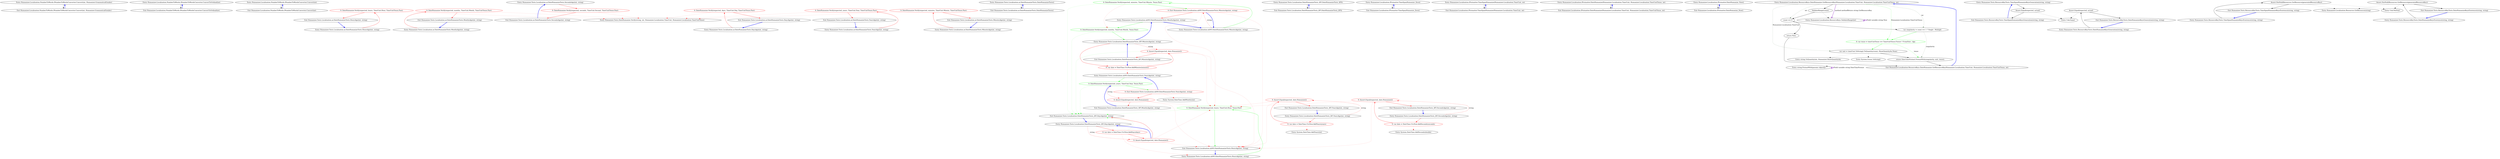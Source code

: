 digraph  {
m0_2 [cluster="Humanizer.Localisation.NumberToWords.INumberToWordsConverter.Convert(int, Humanizer.GrammaticalGender)", file="DateHumanizeExtensions.cs", label="Entry Humanizer.Localisation.NumberToWords.INumberToWordsConverter.Convert(int, Humanizer.GrammaticalGender)", span="22-22"];
m0_3 [cluster="Humanizer.Localisation.NumberToWords.INumberToWordsConverter.Convert(int, Humanizer.GrammaticalGender)", file="DateHumanizeExtensions.cs", label="Exit Humanizer.Localisation.NumberToWords.INumberToWordsConverter.Convert(int, Humanizer.GrammaticalGender)", span="22-22"];
m0_4 [cluster="Humanizer.Localisation.NumberToWords.INumberToWordsConverter.ConvertToOrdinal(int)", file="DateHumanizeExtensions.cs", label="Entry Humanizer.Localisation.NumberToWords.INumberToWordsConverter.ConvertToOrdinal(int)", span="29-29"];
m0_5 [cluster="Humanizer.Localisation.NumberToWords.INumberToWordsConverter.ConvertToOrdinal(int)", file="DateHumanizeExtensions.cs", label="Exit Humanizer.Localisation.NumberToWords.INumberToWordsConverter.ConvertToOrdinal(int)", span="29-29"];
m0_0 [cluster="Humanizer.Localisation.NumberToWords.INumberToWordsConverter.Convert(int)", file="DateHumanizeExtensions.cs", label="Entry Humanizer.Localisation.NumberToWords.INumberToWordsConverter.Convert(int)", span="12-12"];
m0_1 [cluster="Humanizer.Localisation.NumberToWords.INumberToWordsConverter.Convert(int)", file="DateHumanizeExtensions.cs", label="Exit Humanizer.Localisation.NumberToWords.INumberToWordsConverter.Convert(int)", span="12-12"];
m1_15 [cluster="Humanizer.Tests.Localisation.ar.DateHumanizeTests.SecondsAgo(int, string)", file="DateHumanizeTests.cs", label="Entry Humanizer.Tests.Localisation.ar.DateHumanizeTests.SecondsAgo(int, string)", span="55-55"];
m1_16 [cluster="Humanizer.Tests.Localisation.ar.DateHumanizeTests.SecondsAgo(int, string)", color=red, community=0, file="DateHumanizeTests.cs", label="0: DateHumanize.Verify(expected, seconds, TimeUnit.Second, TimeUnitTense.Past)", span="57-57"];
m1_17 [cluster="Humanizer.Tests.Localisation.ar.DateHumanizeTests.SecondsAgo(int, string)", file="DateHumanizeTests.cs", label="Exit Humanizer.Tests.Localisation.ar.DateHumanizeTests.SecondsAgo(int, string)", span="55-55"];
m1_6 [cluster="Humanizer.Tests.Localisation.ar.DateHumanizeTests.HoursAgo(int, string)", file="DateHumanizeTests.cs", label="Entry Humanizer.Tests.Localisation.ar.DateHumanizeTests.HoursAgo(int, string)", span="25-25"];
m1_7 [cluster="Humanizer.Tests.Localisation.ar.DateHumanizeTests.HoursAgo(int, string)", color=red, community=0, file="DateHumanizeTests.cs", label="0: DateHumanize.Verify(expected, hours, TimeUnit.Hour, TimeUnitTense.Past)", span="27-27"];
m1_8 [cluster="Humanizer.Tests.Localisation.ar.DateHumanizeTests.HoursAgo(int, string)", file="DateHumanizeTests.cs", label="Exit Humanizer.Tests.Localisation.ar.DateHumanizeTests.HoursAgo(int, string)", span="25-25"];
m1_12 [cluster="Humanizer.Tests.Localisation.ar.DateHumanizeTests.MonthsAgo(int, string)", file="DateHumanizeTests.cs", label="Entry Humanizer.Tests.Localisation.ar.DateHumanizeTests.MonthsAgo(int, string)", span="45-45"];
m1_13 [cluster="Humanizer.Tests.Localisation.ar.DateHumanizeTests.MonthsAgo(int, string)", color=red, community=0, file="DateHumanizeTests.cs", label="0: DateHumanize.Verify(expected, months, TimeUnit.Month, TimeUnitTense.Past)", span="47-47"];
m1_14 [cluster="Humanizer.Tests.Localisation.ar.DateHumanizeTests.MonthsAgo(int, string)", file="DateHumanizeTests.cs", label="Exit Humanizer.Tests.Localisation.ar.DateHumanizeTests.MonthsAgo(int, string)", span="45-45"];
m1_2 [cluster="Humanizer.Tests.Localisation.ar.DateHumanizeTests.DaysAgo(int, string)", file="DateHumanizeTests.cs", label="Entry Humanizer.Tests.Localisation.ar.DateHumanizeTests.DaysAgo(int, string)", span="15-15"];
m1_3 [cluster="Humanizer.Tests.Localisation.ar.DateHumanizeTests.DaysAgo(int, string)", color=red, community=0, file="DateHumanizeTests.cs", label="0: DateHumanize.Verify(expected, days, TimeUnit.Day, TimeUnitTense.Past)", span="17-17"];
m1_4 [cluster="Humanizer.Tests.Localisation.ar.DateHumanizeTests.DaysAgo(int, string)", file="DateHumanizeTests.cs", label="Exit Humanizer.Tests.Localisation.ar.DateHumanizeTests.DaysAgo(int, string)", span="15-15"];
m1_18 [cluster="Humanizer.Tests.Localisation.ar.DateHumanizeTests.YearsAgo(int, string)", file="DateHumanizeTests.cs", label="Entry Humanizer.Tests.Localisation.ar.DateHumanizeTests.YearsAgo(int, string)", span="65-65"];
m1_19 [cluster="Humanizer.Tests.Localisation.ar.DateHumanizeTests.YearsAgo(int, string)", color=red, community=0, file="DateHumanizeTests.cs", label="0: DateHumanize.Verify(expected, years, TimeUnit.Year, TimeUnitTense.Past)", span="67-67"];
m1_20 [cluster="Humanizer.Tests.Localisation.ar.DateHumanizeTests.YearsAgo(int, string)", file="DateHumanizeTests.cs", label="Exit Humanizer.Tests.Localisation.ar.DateHumanizeTests.YearsAgo(int, string)", span="65-65"];
m1_9 [cluster="Humanizer.Tests.Localisation.ar.DateHumanizeTests.MinutesAgo(int, string)", file="DateHumanizeTests.cs", label="Entry Humanizer.Tests.Localisation.ar.DateHumanizeTests.MinutesAgo(int, string)", span="35-35"];
m1_10 [cluster="Humanizer.Tests.Localisation.ar.DateHumanizeTests.MinutesAgo(int, string)", color=red, community=0, file="DateHumanizeTests.cs", label="0: DateHumanize.Verify(expected, minutes, TimeUnit.Minute, TimeUnitTense.Past)", span="37-37"];
m1_11 [cluster="Humanizer.Tests.Localisation.ar.DateHumanizeTests.MinutesAgo(int, string)", file="DateHumanizeTests.cs", label="Exit Humanizer.Tests.Localisation.ar.DateHumanizeTests.MinutesAgo(int, string)", span="35-35"];
m1_0 [cluster="Humanizer.Tests.Localisation.ar.DateHumanizeTests.DateHumanizeTests()", file="DateHumanizeTests.cs", label="Entry Humanizer.Tests.Localisation.ar.DateHumanizeTests.DateHumanizeTests()", span="7-7"];
m1_1 [cluster="Humanizer.Tests.Localisation.ar.DateHumanizeTests.DateHumanizeTests()", file="DateHumanizeTests.cs", label="Exit Humanizer.Tests.Localisation.ar.DateHumanizeTests.DateHumanizeTests()", span="7-7"];
m1_5 [cluster="Humanizer.Tests.DateHumanize.Verify(string, int, Humanizer.Localisation.TimeUnit, Humanizer.Localisation.TimeUnitTense)", file="DateHumanizeTests.cs", label="Entry Humanizer.Tests.DateHumanize.Verify(string, int, Humanizer.Localisation.TimeUnit, Humanizer.Localisation.TimeUnitTense)", span="27-27"];
m2_7 [cluster="Humanizer.Tests.Localisation.nbNO.DateHumanizeTests.HoursAgo(int, string)", color=green, community=0, file="DateHumanizeTests.fi-FI.cs", label="0: DateHumanize.Verify(expected, hours, TimeUnit.Hour, Tense.Past)", span="29-29"];
m2_18 [cluster="Humanizer.Tests.Localisation.nbNO.DateHumanizeTests.YearsAgo(int, string)", file="DateHumanizeTests.fi-FI.cs", label="Entry Humanizer.Tests.Localisation.nbNO.DateHumanizeTests.YearsAgo(int, string)", span="67-67"];
m2_28 [cluster="System.DateTime.AddSeconds(double)", file="DateHumanizeTests.fi-FI.cs", label="Entry System.DateTime.AddSeconds(double)", span="0-0"];
m2_2 [cluster="Humanizer.Tests.Localisation.DateHumanizeTests_fiFI.DaysAgo(int, string)", file="DateHumanizeTests.fi-FI.cs", label="Entry Humanizer.Tests.Localisation.DateHumanizeTests_fiFI.DaysAgo(int, string)", span="18-18"];
m2_3 [cluster="Humanizer.Tests.Localisation.DateHumanizeTests_fiFI.DaysAgo(int, string)", color=red, community=0, file="DateHumanizeTests.fi-FI.cs", label="0: var date = DateTime.UtcNow.AddDays(days)", span="20-20"];
m2_4 [cluster="Humanizer.Tests.Localisation.DateHumanizeTests_fiFI.DaysAgo(int, string)", color=red, community=0, file="DateHumanizeTests.fi-FI.cs", label="0: Assert.Equal(expected, date.Humanize())", span="21-21"];
m2_8 [cluster="Humanizer.Tests.Localisation.nbNO.DateHumanizeTests.HoursAgo(int, string)", file="DateHumanizeTests.fi-FI.cs", label="Exit Humanizer.Tests.Localisation.nbNO.DateHumanizeTests.HoursAgo(int, string)", span="27-27"];
m2_9 [cluster="Humanizer.Tests.Localisation.nbNO.DateHumanizeTests.MinutesAgo(int, string)", file="DateHumanizeTests.fi-FI.cs", label="Entry Humanizer.Tests.Localisation.nbNO.DateHumanizeTests.MinutesAgo(int, string)", span="37-37"];
m2_10 [cluster="Humanizer.Tests.Localisation.nbNO.DateHumanizeTests.MinutesAgo(int, string)", color=green, community=0, file="DateHumanizeTests.fi-FI.cs", label="0: DateHumanize.Verify(expected, minutes, TimeUnit.Minute, Tense.Past)", span="39-39"];
m2_11 [cluster="Humanizer.Tests.Localisation.nbNO.DateHumanizeTests.MinutesAgo(int, string)", color=red, community=0, file="DateHumanizeTests.fi-FI.cs", label="0: Exit Humanizer.Tests.Localisation.nbNO.DateHumanizeTests.MinutesAgo(int, string)", span="37-37"];
m2_12 [cluster="Humanizer.Tests.Localisation.nbNO.DateHumanizeTests.MonthsAgo(int, string)", file="DateHumanizeTests.fi-FI.cs", label="Entry Humanizer.Tests.Localisation.nbNO.DateHumanizeTests.MonthsAgo(int, string)", span="47-47"];
m2_29 [cluster="Humanizer.Tests.Localisation.DateHumanizeTests_fiFI.YearsAgo(int, string)", file="DateHumanizeTests.fi-FI.cs", label="Entry Humanizer.Tests.Localisation.DateHumanizeTests_fiFI.YearsAgo(int, string)", span="73-73"];
m2_30 [cluster="Humanizer.Tests.Localisation.DateHumanizeTests_fiFI.YearsAgo(int, string)", color=red, community=0, file="DateHumanizeTests.fi-FI.cs", label="0: var date = DateTime.UtcNow.AddYears(years)", span="75-75"];
m2_31 [cluster="Humanizer.Tests.Localisation.DateHumanizeTests_fiFI.YearsAgo(int, string)", color=red, community=0, file="DateHumanizeTests.fi-FI.cs", label="0: Assert.Equal(expected, date.Humanize())", span="76-76"];
m2_32 [cluster="Humanizer.Tests.Localisation.DateHumanizeTests_fiFI.YearsAgo(int, string)", file="DateHumanizeTests.fi-FI.cs", label="Exit Humanizer.Tests.Localisation.DateHumanizeTests_fiFI.YearsAgo(int, string)", span="73-73"];
m2_15 [cluster="Humanizer.Tests.Localisation.DateHumanizeTests_fiFI.MinutesAgo(int, string)", color=red, community=0, file="DateHumanizeTests.fi-FI.cs", label="0: var date = DateTime.UtcNow.AddMinutes(minutes)", span="42-42"];
m2_16 [cluster="Humanizer.Tests.Localisation.DateHumanizeTests_fiFI.MinutesAgo(int, string)", color=red, community=0, file="DateHumanizeTests.fi-FI.cs", label="0: Assert.Equal(expected, date.Humanize())", span="43-43"];
m2_17 [cluster="Humanizer.Tests.Localisation.DateHumanizeTests_fiFI.MinutesAgo(int, string)", file="DateHumanizeTests.fi-FI.cs", label="Exit Humanizer.Tests.Localisation.DateHumanizeTests_fiFI.MinutesAgo(int, string)", span="40-40"];
m2_5 [cluster="Humanizer.Tests.Localisation.DateHumanizeTests_fiFI.DaysAgo(int, string)", file="DateHumanizeTests.fi-FI.cs", label="Exit Humanizer.Tests.Localisation.DateHumanizeTests_fiFI.DaysAgo(int, string)", span="18-18"];
m2_19 [cluster="Humanizer.Tests.Localisation.nbNO.DateHumanizeTests.YearsAgo(int, string)", color=green, community=0, file="DateHumanizeTests.fi-FI.cs", label="0: DateHumanize.Verify(expected, years, TimeUnit.Year, Tense.Past)", span="69-69"];
m2_20 [cluster="Humanizer.Tests.Localisation.nbNO.DateHumanizeTests.YearsAgo(int, string)", color=red, community=0, file="DateHumanizeTests.fi-FI.cs", label="0: Exit Humanizer.Tests.Localisation.nbNO.DateHumanizeTests.YearsAgo(int, string)", span="67-67"];
m2_21 [cluster="Humanizer.Tests.Localisation.DateHumanizeTests_fiFI.MonthsAgo(int, string)", color=red, community=0, file="DateHumanizeTests.fi-FI.cs", label="0: Assert.Equal(expected, date.Humanize())", span="54-54"];
m2_22 [cluster="Humanizer.Tests.Localisation.DateHumanizeTests_fiFI.MonthsAgo(int, string)", file="DateHumanizeTests.fi-FI.cs", label="Exit Humanizer.Tests.Localisation.DateHumanizeTests_fiFI.MonthsAgo(int, string)", span="51-51"];
m2_6 [cluster="Humanizer.Tests.Localisation.nbNO.DateHumanizeTests.HoursAgo(int, string)", file="DateHumanizeTests.fi-FI.cs", label="Entry Humanizer.Tests.Localisation.nbNO.DateHumanizeTests.HoursAgo(int, string)", span="27-27"];
m2_23 [cluster="System.DateTime.AddMonths(int)", file="DateHumanizeTests.fi-FI.cs", label="Entry System.DateTime.AddMonths(int)", span="0-0"];
m2_0 [cluster="Humanizer.Tests.Localisation.DateHumanizeTests_fiFI.DateHumanizeTests_fiFI()", file="DateHumanizeTests.fi-FI.cs", label="Entry Humanizer.Tests.Localisation.DateHumanizeTests_fiFI.DateHumanizeTests_fiFI()", span="8-8"];
m2_1 [cluster="Humanizer.Tests.Localisation.DateHumanizeTests_fiFI.DateHumanizeTests_fiFI()", file="DateHumanizeTests.fi-FI.cs", label="Exit Humanizer.Tests.Localisation.DateHumanizeTests_fiFI.DateHumanizeTests_fiFI()", span="8-8"];
m2_24 [cluster="Humanizer.Tests.Localisation.DateHumanizeTests_fiFI.SecondsAgo(int, string)", file="DateHumanizeTests.fi-FI.cs", label="Entry Humanizer.Tests.Localisation.DateHumanizeTests_fiFI.SecondsAgo(int, string)", span="62-62"];
m2_25 [cluster="Humanizer.Tests.Localisation.DateHumanizeTests_fiFI.SecondsAgo(int, string)", color=red, community=0, file="DateHumanizeTests.fi-FI.cs", label="0: var date = DateTime.UtcNow.AddSeconds(seconds)", span="64-64"];
m2_26 [cluster="Humanizer.Tests.Localisation.DateHumanizeTests_fiFI.SecondsAgo(int, string)", color=red, community=0, file="DateHumanizeTests.fi-FI.cs", label="0: Assert.Equal(expected, date.Humanize())", span="65-65"];
m2_27 [cluster="Humanizer.Tests.Localisation.DateHumanizeTests_fiFI.SecondsAgo(int, string)", file="DateHumanizeTests.fi-FI.cs", label="Exit Humanizer.Tests.Localisation.DateHumanizeTests_fiFI.SecondsAgo(int, string)", span="62-62"];
m2_13 [cluster="Humanizer.Tests.Localisation.nbNO.DateHumanizeTests.MonthsAgo(int, string)", color=green, community=0, file="DateHumanizeTests.fi-FI.cs", label="0: DateHumanize.Verify(expected, months, TimeUnit.Month, Tense.Past)", span="49-49"];
m2_14 [cluster="Humanizer.Tests.Localisation.DateHumanizeTests_fiFI.MinutesAgo(int, string)", file="DateHumanizeTests.fi-FI.cs", label="Entry Humanizer.Tests.Localisation.DateHumanizeTests_fiFI.MinutesAgo(int, string)", span="40-40"];
m2_33 [cluster="System.DateTime.AddYears(int)", file="DateHumanizeTests.fi-FI.cs", label="Entry System.DateTime.AddYears(int)", span="0-0"];
m4_4 [cluster="Humanizer.Localisation.IFormatter.TimeSpanHumanize_Zero()", file="IFormatter.cs", label="Entry Humanizer.Localisation.IFormatter.TimeSpanHumanize_Zero()", span="12-12"];
m4_5 [cluster="Humanizer.Localisation.IFormatter.TimeSpanHumanize_Zero()", file="IFormatter.cs", label="Exit Humanizer.Localisation.IFormatter.TimeSpanHumanize_Zero()", span="12-12"];
m4_6 [cluster="Humanizer.Localisation.IFormatter.TimeSpanHumanize(Humanizer.Localisation.TimeUnit, int)", file="IFormatter.cs", label="Entry Humanizer.Localisation.IFormatter.TimeSpanHumanize(Humanizer.Localisation.TimeUnit, int)", span="13-13"];
m4_7 [cluster="Humanizer.Localisation.IFormatter.TimeSpanHumanize(Humanizer.Localisation.TimeUnit, int)", file="IFormatter.cs", label="Exit Humanizer.Localisation.IFormatter.TimeSpanHumanize(Humanizer.Localisation.TimeUnit, int)", span="13-13"];
m4_2 [cluster="Humanizer.Localisation.IFormatter.DateHumanize(Humanizer.Localisation.TimeUnit, Humanizer.Localisation.TimeUnitTense, int)", file="IFormatter.cs", label="Entry Humanizer.Localisation.IFormatter.DateHumanize(Humanizer.Localisation.TimeUnit, Humanizer.Localisation.TimeUnitTense, int)", span="10-10"];
m4_3 [cluster="Humanizer.Localisation.IFormatter.DateHumanize(Humanizer.Localisation.TimeUnit, Humanizer.Localisation.TimeUnitTense, int)", file="IFormatter.cs", label="Exit Humanizer.Localisation.IFormatter.DateHumanize(Humanizer.Localisation.TimeUnit, Humanizer.Localisation.TimeUnitTense, int)", span="10-10"];
m4_0 [cluster="Humanizer.Localisation.IFormatter.DateHumanize_Now()", file="IFormatter.cs", label="Entry Humanizer.Localisation.IFormatter.DateHumanize_Now()", span="9-9"];
m4_1 [cluster="Humanizer.Localisation.IFormatter.DateHumanize_Now()", file="IFormatter.cs", label="Exit Humanizer.Localisation.IFormatter.DateHumanize_Now()", span="9-9"];
m5_9 [cluster="Humanizer.Localisation.ResourceKeys.ValidateRange(int)", file="ResourceKeys.DateHumanize.cs", label="Entry Humanizer.Localisation.ResourceKeys.ValidateRange(int)", span="9-9"];
m5_11 [cluster="string.ToQuantity(int, Humanizer.ShowQuantityAs)", file="ResourceKeys.DateHumanize.cs", label="Entry string.ToQuantity(int, Humanizer.ShowQuantityAs)", span="25-25"];
m5_0 [cluster="Humanizer.Localisation.ResourceKeys.DateHumanize.GetResourceKey(Humanizer.Localisation.TimeUnit, Humanizer.Localisation.TimeUnitTense, int)", file="ResourceKeys.DateHumanize.cs", label="Entry Humanizer.Localisation.ResourceKeys.DateHumanize.GetResourceKey(Humanizer.Localisation.TimeUnit, Humanizer.Localisation.TimeUnitTense, int)", span="27-27"];
m5_5 [cluster="Humanizer.Localisation.ResourceKeys.DateHumanize.GetResourceKey(Humanizer.Localisation.TimeUnit, Humanizer.Localisation.TimeUnitTense, int)", color=green, community=0, file="ResourceKeys.DateHumanize.cs", label="0: var tense = timeUnitTense == TimeUnitTense.Future ? FromNow : Ago", span="35-35"];
m5_4 [cluster="Humanizer.Localisation.ResourceKeys.DateHumanize.GetResourceKey(Humanizer.Localisation.TimeUnit, Humanizer.Localisation.TimeUnitTense, int)", file="ResourceKeys.DateHumanize.cs", label="var singularity = count == 1 ? Single : Multiple", span="34-34"];
m5_6 [cluster="Humanizer.Localisation.ResourceKeys.DateHumanize.GetResourceKey(Humanizer.Localisation.TimeUnit, Humanizer.Localisation.TimeUnitTense, int)", file="ResourceKeys.DateHumanize.cs", label="var unit = timeUnit.ToString().ToQuantity(count, ShowQuantityAs.None)", span="36-36"];
m5_7 [cluster="Humanizer.Localisation.ResourceKeys.DateHumanize.GetResourceKey(Humanizer.Localisation.TimeUnit, Humanizer.Localisation.TimeUnitTense, int)", file="ResourceKeys.DateHumanize.cs", label="return DateTimeFormat.FormatWith(singularity, unit, tense);", span="37-37"];
m5_1 [cluster="Humanizer.Localisation.ResourceKeys.DateHumanize.GetResourceKey(Humanizer.Localisation.TimeUnit, Humanizer.Localisation.TimeUnitTense, int)", file="ResourceKeys.DateHumanize.cs", label="ValidateRange(count)", span="29-29"];
m5_2 [cluster="Humanizer.Localisation.ResourceKeys.DateHumanize.GetResourceKey(Humanizer.Localisation.TimeUnit, Humanizer.Localisation.TimeUnitTense, int)", file="ResourceKeys.DateHumanize.cs", label="count == 0", span="31-31"];
m5_3 [cluster="Humanizer.Localisation.ResourceKeys.DateHumanize.GetResourceKey(Humanizer.Localisation.TimeUnit, Humanizer.Localisation.TimeUnitTense, int)", file="ResourceKeys.DateHumanize.cs", label="return Now;", span="32-32"];
m5_8 [cluster="Humanizer.Localisation.ResourceKeys.DateHumanize.GetResourceKey(Humanizer.Localisation.TimeUnit, Humanizer.Localisation.TimeUnitTense, int)", file="ResourceKeys.DateHumanize.cs", label="Exit Humanizer.Localisation.ResourceKeys.DateHumanize.GetResourceKey(Humanizer.Localisation.TimeUnit, Humanizer.Localisation.TimeUnitTense, int)", span="27-27"];
m5_10 [cluster="System.Enum.ToString()", file="ResourceKeys.DateHumanize.cs", label="Entry System.Enum.ToString()", span="0-0"];
m5_12 [cluster="string.FormatWith(params object[])", file="ResourceKeys.DateHumanize.cs", label="Entry string.FormatWith(params object[])", span="15-15"];
m6_4 [cluster="Humanizer.Tests.ResourceKeyTests.TimeSpanHumanizeKeysGeneration(string, string)", file="ResourceKeyTests.cs", label="Entry Humanizer.Tests.ResourceKeyTests.TimeSpanHumanizeKeysGeneration(string, string)", span="18-18"];
m6_5 [cluster="Humanizer.Tests.ResourceKeyTests.TimeSpanHumanizeKeysGeneration(string, string)", file="ResourceKeyTests.cs", label="Assert.Equal(expected, actual)", span="20-20"];
m6_6 [cluster="Humanizer.Tests.ResourceKeyTests.TimeSpanHumanizeKeysGeneration(string, string)", file="ResourceKeyTests.cs", label="Exit Humanizer.Tests.ResourceKeyTests.TimeSpanHumanizeKeysGeneration(string, string)", span="18-18"];
m6_11 [cluster="Unk.NotNull", file="ResourceKeyTests.cs", label="Entry Unk.NotNull", span=""];
m6_12 [cluster="Humanizer.Tests.ResourceKeyTests.TimeSpanHumanizeKeysExistence(string, string)", file="ResourceKeyTests.cs", label="Entry Humanizer.Tests.ResourceKeyTests.TimeSpanHumanizeKeysExistence(string, string)", span="32-32"];
m6_13 [cluster="Humanizer.Tests.ResourceKeyTests.TimeSpanHumanizeKeysExistence(string, string)", file="ResourceKeyTests.cs", label="Assert.NotNull(Resources.GetResource(generatedResourceKey))", span="34-34"];
m6_14 [cluster="Humanizer.Tests.ResourceKeyTests.TimeSpanHumanizeKeysExistence(string, string)", file="ResourceKeyTests.cs", label="Exit Humanizer.Tests.ResourceKeyTests.TimeSpanHumanizeKeysExistence(string, string)", span="32-32"];
m6_0 [cluster="Humanizer.Tests.ResourceKeyTests.DateHumanizeKeysGeneration(string, string)", file="ResourceKeyTests.cs", label="Entry Humanizer.Tests.ResourceKeyTests.DateHumanizeKeysGeneration(string, string)", span="11-11"];
m6_1 [cluster="Humanizer.Tests.ResourceKeyTests.DateHumanizeKeysGeneration(string, string)", file="ResourceKeyTests.cs", label="Assert.Equal(expected, actual)", span="13-13"];
m6_2 [cluster="Humanizer.Tests.ResourceKeyTests.DateHumanizeKeysGeneration(string, string)", file="ResourceKeyTests.cs", label="Exit Humanizer.Tests.ResourceKeyTests.DateHumanizeKeysGeneration(string, string)", span="11-11"];
m6_10 [cluster="Humanizer.Localisation.Resources.GetResource(string)", file="ResourceKeyTests.cs", label="Entry Humanizer.Localisation.Resources.GetResource(string)", span="16-16"];
m6_3 [cluster="Unk.Equal", file="ResourceKeyTests.cs", label="Entry Unk.Equal", span=""];
m6_7 [cluster="Humanizer.Tests.ResourceKeyTests.DateHumanizeKeysExistence(string, string)", file="ResourceKeyTests.cs", label="Entry Humanizer.Tests.ResourceKeyTests.DateHumanizeKeysExistence(string, string)", span="25-25"];
m6_8 [cluster="Humanizer.Tests.ResourceKeyTests.DateHumanizeKeysExistence(string, string)", file="ResourceKeyTests.cs", label="Assert.NotNull(Resources.GetResource(generatedResourceKey))", span="27-27"];
m6_9 [cluster="Humanizer.Tests.ResourceKeyTests.DateHumanizeKeysExistence(string, string)", file="ResourceKeyTests.cs", label="Exit Humanizer.Tests.ResourceKeyTests.DateHumanizeKeysExistence(string, string)", span="25-25"];
m0_2 -> m0_3  [key=0, style=solid];
m0_3 -> m0_2  [color=blue, key=0, style=bold];
m0_4 -> m0_5  [key=0, style=solid];
m0_5 -> m0_4  [color=blue, key=0, style=bold];
m0_0 -> m0_1  [key=0, style=solid];
m0_1 -> m0_0  [color=blue, key=0, style=bold];
m1_15 -> m1_16  [color=red, key=0, style=solid];
m1_16 -> m1_17  [color=red, key=0, style=solid];
m1_16 -> m1_5  [color=red, key=2, style=dotted];
m1_17 -> m1_15  [color=blue, key=0, style=bold];
m1_6 -> m1_7  [color=red, key=0, style=solid];
m1_7 -> m1_8  [color=red, key=0, style=solid];
m1_7 -> m1_5  [color=red, key=2, style=dotted];
m1_8 -> m1_6  [color=blue, key=0, style=bold];
m1_12 -> m1_13  [color=red, key=0, style=solid];
m1_13 -> m1_14  [color=red, key=0, style=solid];
m1_13 -> m1_5  [color=red, key=2, style=dotted];
m1_14 -> m1_12  [color=blue, key=0, style=bold];
m1_2 -> m1_3  [color=red, key=0, style=solid];
m1_3 -> m1_4  [color=red, key=0, style=solid];
m1_3 -> m1_5  [color=red, key=2, style=dotted];
m1_4 -> m1_2  [color=blue, key=0, style=bold];
m1_18 -> m1_19  [color=red, key=0, style=solid];
m1_19 -> m1_20  [color=red, key=0, style=solid];
m1_19 -> m1_5  [color=red, key=2, style=dotted];
m1_20 -> m1_18  [color=blue, key=0, style=bold];
m1_9 -> m1_10  [color=red, key=0, style=solid];
m1_10 -> m1_11  [color=red, key=0, style=solid];
m1_10 -> m1_5  [color=red, key=2, style=dotted];
m1_11 -> m1_9  [color=blue, key=0, style=bold];
m1_0 -> m1_1  [key=0, style=solid];
m1_1 -> m1_0  [color=blue, key=0, style=bold];
m2_7 -> m2_8  [color=green, key=0, style=solid];
m2_7 -> m2_5  [color=green, key=2, style=dotted];
m2_18 -> m2_19  [color=green, key=0, style=solid];
m2_2 -> m2_3  [color=red, key=0, style=solid];
m2_2 -> m2_4  [color=red, key=1, label=string, style=dashed];
m2_3 -> m2_4  [color=red, key=0, style=solid];
m2_3 -> m2_5  [color=green, key=2, style=dotted];
m2_3 -> m2_6  [color=red, key=2, style=dotted];
m2_4 -> m2_2  [color=blue, key=0, style=bold];
m2_4 -> m2_5  [color=red, key=0, style=solid];
m2_4 -> m2_7  [color=red, key=2, style=dotted];
m2_4 -> m2_8  [color=red, key=2, style=dotted];
m2_8 -> m2_6  [color=blue, key=0, style=bold];
m2_9 -> m2_10  [color=green, key=0, style=solid];
m2_9 -> m2_11  [color=red, key=1, label=string, style=dashed];
m2_10 -> m2_11  [color=green, key=0, style=solid];
m2_10 -> m2_13  [color=red, key=2, style=dotted];
m2_10 -> m2_5  [color=green, key=2, style=dotted];
m2_11 -> m2_12  [color=red, key=0, style=solid];
m2_11 -> m2_7  [color=red, key=2, style=dotted];
m2_11 -> m2_8  [color=red, key=2, style=dotted];
m2_11 -> m2_9  [color=blue, key=0, style=bold];
m2_12 -> m2_9  [color=blue, key=0, style=bold];
m2_12 -> m2_13  [color=green, key=0, style=solid];
m2_29 -> m2_30  [color=red, key=0, style=solid];
m2_29 -> m2_31  [color=red, key=1, label=string, style=dashed];
m2_30 -> m2_31  [color=red, key=0, style=solid];
m2_30 -> m2_33  [color=red, key=2, style=dotted];
m2_31 -> m2_32  [color=red, key=0, style=solid];
m2_31 -> m2_7  [color=red, key=2, style=dotted];
m2_31 -> m2_8  [color=red, key=2, style=dotted];
m2_32 -> m2_29  [color=blue, key=0, style=bold];
m2_15 -> m2_16  [color=red, key=0, style=solid];
m2_15 -> m2_18  [color=red, key=2, style=dotted];
m2_16 -> m2_17  [color=red, key=0, style=solid];
m2_16 -> m2_5  [color=green, key=2, style=dotted];
m2_16 -> m2_7  [color=red, key=2, style=dotted];
m2_16 -> m2_8  [color=red, key=2, style=dotted];
m2_17 -> m2_15  [color=blue, key=0, style=bold];
m2_17 -> m2_14  [color=blue, key=0, style=bold];
m2_5 -> m2_2  [color=blue, key=0, style=bold];
m2_19 -> m2_20  [color=green, key=0, style=solid];
m2_19 -> m2_21  [color=red, key=1, label=string, style=dashed];
m2_19 -> m2_5  [color=green, key=2, style=dotted];
m2_20 -> m2_21  [color=red, key=0, style=solid];
m2_20 -> m2_23  [color=red, key=2, style=dotted];
m2_20 -> m2_18  [color=blue, key=0, style=bold];
m2_21 -> m2_22  [color=red, key=0, style=solid];
m2_21 -> m2_7  [color=red, key=2, style=dotted];
m2_21 -> m2_8  [color=red, key=2, style=dotted];
m2_22 -> m2_19  [color=blue, key=0, style=bold];
m2_6 -> m2_7  [color=green, key=0, style=solid];
m2_0 -> m2_1  [key=0, style=solid];
m2_1 -> m2_0  [color=blue, key=0, style=bold];
m2_24 -> m2_25  [color=red, key=0, style=solid];
m2_24 -> m2_26  [color=red, key=1, label=string, style=dashed];
m2_25 -> m2_26  [color=red, key=0, style=solid];
m2_25 -> m2_28  [color=red, key=2, style=dotted];
m2_26 -> m2_27  [color=red, key=0, style=solid];
m2_26 -> m2_7  [color=red, key=2, style=dotted];
m2_26 -> m2_8  [color=red, key=2, style=dotted];
m2_27 -> m2_24  [color=blue, key=0, style=bold];
m2_13 -> m2_14  [color=green, key=0, style=solid];
m2_13 -> m2_5  [color=green, key=2, style=dotted];
m2_14 -> m2_12  [color=blue, key=0, style=bold];
m2_14 -> m2_15  [color=red, key=0, style=solid];
m2_14 -> m2_16  [color=red, key=1, label=string, style=dashed];
m4_4 -> m4_5  [key=0, style=solid];
m4_5 -> m4_4  [color=blue, key=0, style=bold];
m4_6 -> m4_7  [key=0, style=solid];
m4_7 -> m4_6  [color=blue, key=0, style=bold];
m4_2 -> m4_3  [key=0, style=solid];
m4_3 -> m4_2  [color=blue, key=0, style=bold];
m4_0 -> m4_1  [key=0, style=solid];
m4_1 -> m4_0  [color=blue, key=0, style=bold];
m5_9 -> m5_9  [color=darkorchid, key=3, label="Field variable string Now", style=bold];
m5_0 -> m5_5  [color=green, key=1, label="Humanizer.Localisation.TimeUnitTense", style=dashed];
m5_0 -> m5_1  [key=0, style=solid];
m5_0 -> m5_2  [color=darkseagreen4, key=1, label=int, style=dashed];
m5_0 -> m5_4  [color=darkseagreen4, key=1, label=int, style=dashed];
m5_0 -> m5_6  [color=darkseagreen4, key=1, label="Humanizer.Localisation.TimeUnit", style=dashed];
m5_0 -> m5_9  [color=darkorchid, key=3, label="method methodReturn string GetResourceKey", style=bold];
m5_5 -> m5_6  [color=green, key=0, style=solid];
m5_5 -> m5_7  [color=green, key=1, label=tense, style=dashed];
m5_4 -> m5_5  [color=green, key=0, style=solid];
m5_4 -> m5_7  [color=darkseagreen4, key=1, label=singularity, style=dashed];
m5_6 -> m5_7  [key=0, style=solid];
m5_6 -> m5_10  [key=2, style=dotted];
m5_6 -> m5_11  [key=2, style=dotted];
m5_7 -> m5_8  [key=0, style=solid];
m5_7 -> m5_12  [key=2, style=dotted];
m5_1 -> m5_2  [key=0, style=solid];
m5_1 -> m5_9  [key=2, style=dotted];
m5_2 -> m5_4  [key=0, style=solid];
m5_2 -> m5_3  [key=0, style=solid];
m5_3 -> m5_8  [key=0, style=solid];
m5_8 -> m5_0  [color=blue, key=0, style=bold];
m5_12 -> m5_12  [color=darkorchid, key=3, label="Field variable string DateTimeFormat", style=bold];
m6_4 -> m6_5  [key=0, style=solid];
m6_5 -> m6_6  [key=0, style=solid];
m6_5 -> m6_3  [key=2, style=dotted];
m6_6 -> m6_4  [color=blue, key=0, style=bold];
m6_12 -> m6_13  [key=0, style=solid];
m6_13 -> m6_14  [key=0, style=solid];
m6_13 -> m6_10  [key=2, style=dotted];
m6_13 -> m6_11  [key=2, style=dotted];
m6_14 -> m6_12  [color=blue, key=0, style=bold];
m6_0 -> m6_1  [key=0, style=solid];
m6_1 -> m6_2  [key=0, style=solid];
m6_1 -> m6_3  [key=2, style=dotted];
m6_2 -> m6_0  [color=blue, key=0, style=bold];
m6_7 -> m6_8  [key=0, style=solid];
m6_8 -> m6_9  [key=0, style=solid];
m6_8 -> m6_10  [key=2, style=dotted];
m6_8 -> m6_11  [key=2, style=dotted];
m6_9 -> m6_7  [color=blue, key=0, style=bold];
}
